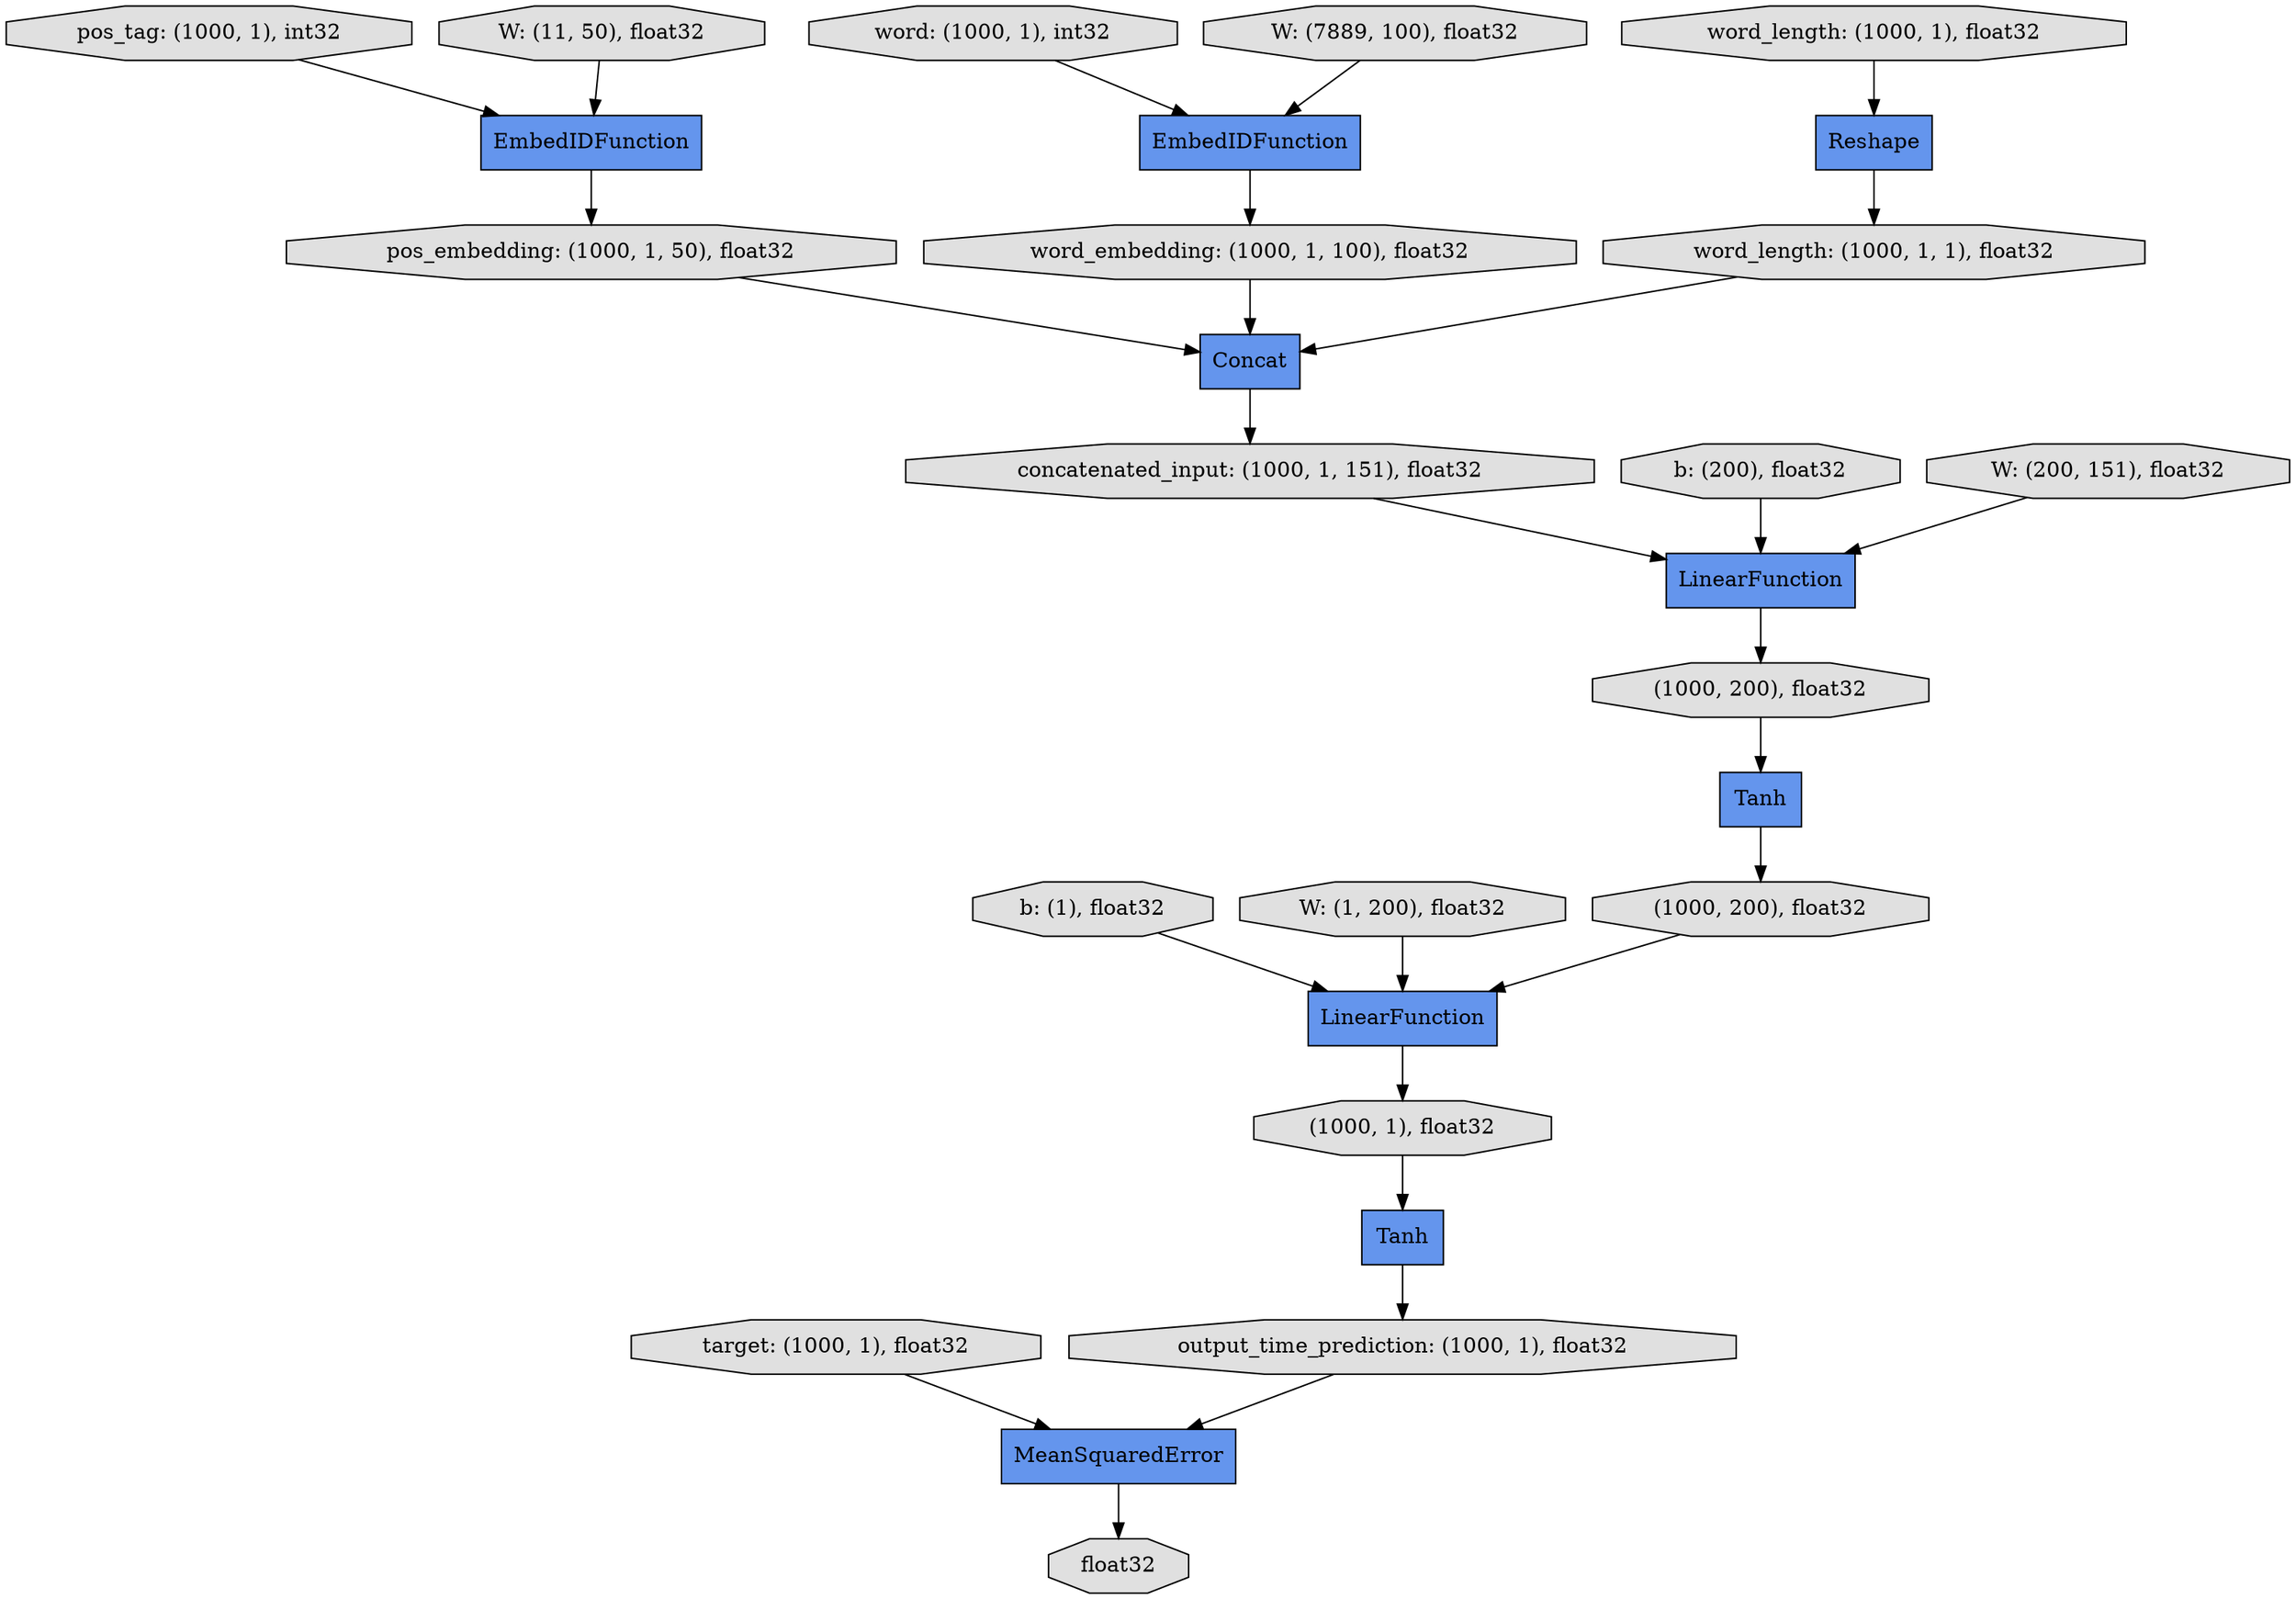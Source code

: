 digraph graphname{rankdir=TB;139902815058072 [shape="octagon",fillcolor="#E0E0E0",label="(1000, 1), float32",style="filled"];139902815051960 [shape="octagon",fillcolor="#E0E0E0",label="pos_tag: (1000, 1), int32",style="filled"];139902815053808 [shape="record",fillcolor="#6495ED",label="Tanh",style="filled"];139902815058240 [shape="octagon",fillcolor="#E0E0E0",label="output_time_prediction: (1000, 1), float32",style="filled"];139902815052128 [shape="octagon",fillcolor="#E0E0E0",label="word_length: (1000, 1), float32",style="filled"];139902815058520 [shape="octagon",fillcolor="#E0E0E0",label="concatenated_input: (1000, 1, 151), float32",style="filled"];139902815058688 [shape="record",fillcolor="#6495ED",label="Tanh",style="filled"];139902815056672 [shape="octagon",fillcolor="#E0E0E0",label="b: (1), float32",style="filled"];139902815058744 [shape="record",fillcolor="#6495ED",label="LinearFunction",style="filled"];139902815054648 [shape="record",fillcolor="#6495ED",label="Concat",style="filled"];139902815058912 [shape="octagon",fillcolor="#E0E0E0",label="(1000, 200), float32",style="filled"];139902815052800 [shape="record",fillcolor="#6495ED",label="LinearFunction",style="filled"];139902815058968 [shape="record",fillcolor="#6495ED",label="EmbedIDFunction",style="filled"];139902815052968 [shape="octagon",fillcolor="#E0E0E0",label="b: (200), float32",style="filled"];139902815059136 [shape="record",fillcolor="#6495ED",label="Reshape",style="filled"];139902815053024 [shape="octagon",fillcolor="#E0E0E0",label="word: (1000, 1), int32",style="filled"];139902815055152 [shape="octagon",fillcolor="#E0E0E0",label="W: (7889, 100), float32",style="filled"];139902815057288 [shape="octagon",fillcolor="#E0E0E0",label="pos_embedding: (1000, 1, 50), float32",style="filled"];139902815053192 [shape="octagon",fillcolor="#E0E0E0",label="target: (1000, 1), float32",style="filled"];139902815057456 [shape="octagon",fillcolor="#E0E0E0",label="float32",style="filled"];139902815053360 [shape="octagon",fillcolor="#E0E0E0",label="W: (11, 50), float32",style="filled"];139902815059584 [shape="record",fillcolor="#6495ED",label="MeanSquaredError",style="filled"];139902815053472 [shape="octagon",fillcolor="#E0E0E0",label="W: (200, 151), float32",style="filled"];139902815053528 [shape="octagon",fillcolor="#E0E0E0",label="W: (1, 200), float32",style="filled"];139902815057624 [shape="octagon",fillcolor="#E0E0E0",label="word_embedding: (1000, 1, 100), float32",style="filled"];139902815057680 [shape="octagon",fillcolor="#E0E0E0",label="(1000, 200), float32",style="filled"];139902815057792 [shape="octagon",fillcolor="#E0E0E0",label="word_length: (1000, 1, 1), float32",style="filled"];139902815057904 [shape="record",fillcolor="#6495ED",label="EmbedIDFunction",style="filled"];139902815055152 -> 139902815057904;139902815058744 -> 139902815058072;139902815053024 -> 139902815057904;139902815053360 -> 139902815058968;139902815053808 -> 139902815057680;139902815058912 -> 139902815053808;139902815058520 -> 139902815052800;139902815053528 -> 139902815058744;139902815057624 -> 139902815054648;139902815058688 -> 139902815058240;139902815052128 -> 139902815059136;139902815052968 -> 139902815052800;139902815057792 -> 139902815054648;139902815057680 -> 139902815058744;139902815058968 -> 139902815057288;139902815059136 -> 139902815057792;139902815057904 -> 139902815057624;139902815056672 -> 139902815058744;139902815053472 -> 139902815052800;139902815059584 -> 139902815057456;139902815053192 -> 139902815059584;139902815057288 -> 139902815054648;139902815054648 -> 139902815058520;139902815058072 -> 139902815058688;139902815051960 -> 139902815058968;139902815058240 -> 139902815059584;139902815052800 -> 139902815058912;}